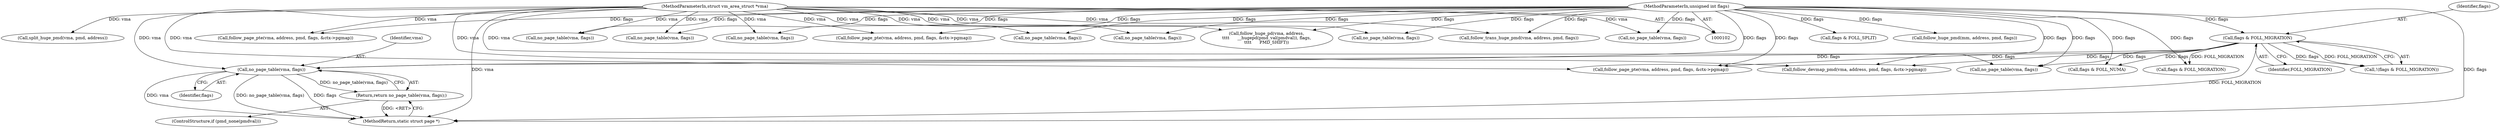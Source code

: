 digraph "0_linux_6b3a707736301c2128ca85ce85fb13f60b5e350a_5@pointer" {
"1000222" [label="(Call,no_page_table(vma, flags))"];
"1000103" [label="(MethodParameterIn,struct vm_area_struct *vma)"];
"1000194" [label="(Call,flags & FOLL_MIGRATION)"];
"1000106" [label="(MethodParameterIn,unsigned int flags)"];
"1000221" [label="(Return,return no_page_table(vma, flags);)"];
"1000275" [label="(Call,no_page_table(vma, flags))"];
"1000169" [label="(Call,follow_huge_pd(vma, address,\n\t\t\t\t      __hugepd(pmd_val(pmdval)), flags,\n\t\t\t\t      PMD_SHIFT))"];
"1000269" [label="(Call,flags & FOLL_NUMA)"];
"1000223" [label="(Identifier,vma)"];
"1000103" [label="(MethodParameterIn,struct vm_area_struct *vma)"];
"1000221" [label="(Return,return no_page_table(vma, flags);)"];
"1000237" [label="(Call,follow_devmap_pmd(vma, address, pmd, flags, &ctx->pgmap))"];
"1000308" [label="(Call,flags & FOLL_MIGRATION)"];
"1000106" [label="(MethodParameterIn,unsigned int flags)"];
"1000198" [label="(Call,no_page_table(vma, flags))"];
"1000194" [label="(Call,flags & FOLL_MIGRATION)"];
"1000224" [label="(Identifier,flags)"];
"1000195" [label="(Identifier,flags)"];
"1000358" [label="(Call,split_huge_pmd(vma, pmd, address))"];
"1000329" [label="(Call,follow_page_pte(vma, address, pmd, flags, &ctx->pgmap))"];
"1000425" [label="(MethodReturn,static struct page *)"];
"1000222" [label="(Call,no_page_table(vma, flags))"];
"1000339" [label="(Call,flags & FOLL_SPLIT)"];
"1000158" [label="(Call,no_page_table(vma, flags))"];
"1000196" [label="(Identifier,FOLL_MIGRATION)"];
"1000390" [label="(Call,no_page_table(vma, flags))"];
"1000133" [label="(Call,no_page_table(vma, flags))"];
"1000218" [label="(ControlStructure,if (pmd_none(pmdval)))"];
"1000398" [label="(Call,follow_page_pte(vma, address, pmd, flags, &ctx->pgmap))"];
"1000258" [label="(Call,follow_page_pte(vma, address, pmd, flags, &ctx->pgmap))"];
"1000293" [label="(Call,no_page_table(vma, flags))"];
"1000312" [label="(Call,no_page_table(vma, flags))"];
"1000148" [label="(Call,follow_huge_pmd(mm, address, pmd, flags))"];
"1000409" [label="(Call,follow_trans_huge_pmd(vma, address, pmd, flags))"];
"1000193" [label="(Call,!(flags & FOLL_MIGRATION))"];
"1000182" [label="(Call,no_page_table(vma, flags))"];
"1000222" -> "1000221"  [label="AST: "];
"1000222" -> "1000224"  [label="CFG: "];
"1000223" -> "1000222"  [label="AST: "];
"1000224" -> "1000222"  [label="AST: "];
"1000221" -> "1000222"  [label="CFG: "];
"1000222" -> "1000425"  [label="DDG: vma"];
"1000222" -> "1000425"  [label="DDG: no_page_table(vma, flags)"];
"1000222" -> "1000425"  [label="DDG: flags"];
"1000222" -> "1000221"  [label="DDG: no_page_table(vma, flags)"];
"1000103" -> "1000222"  [label="DDG: vma"];
"1000194" -> "1000222"  [label="DDG: flags"];
"1000106" -> "1000222"  [label="DDG: flags"];
"1000103" -> "1000102"  [label="AST: "];
"1000103" -> "1000425"  [label="DDG: vma"];
"1000103" -> "1000133"  [label="DDG: vma"];
"1000103" -> "1000158"  [label="DDG: vma"];
"1000103" -> "1000169"  [label="DDG: vma"];
"1000103" -> "1000182"  [label="DDG: vma"];
"1000103" -> "1000198"  [label="DDG: vma"];
"1000103" -> "1000237"  [label="DDG: vma"];
"1000103" -> "1000258"  [label="DDG: vma"];
"1000103" -> "1000275"  [label="DDG: vma"];
"1000103" -> "1000293"  [label="DDG: vma"];
"1000103" -> "1000312"  [label="DDG: vma"];
"1000103" -> "1000329"  [label="DDG: vma"];
"1000103" -> "1000358"  [label="DDG: vma"];
"1000103" -> "1000390"  [label="DDG: vma"];
"1000103" -> "1000398"  [label="DDG: vma"];
"1000103" -> "1000409"  [label="DDG: vma"];
"1000194" -> "1000193"  [label="AST: "];
"1000194" -> "1000196"  [label="CFG: "];
"1000195" -> "1000194"  [label="AST: "];
"1000196" -> "1000194"  [label="AST: "];
"1000193" -> "1000194"  [label="CFG: "];
"1000194" -> "1000425"  [label="DDG: FOLL_MIGRATION"];
"1000194" -> "1000193"  [label="DDG: flags"];
"1000194" -> "1000193"  [label="DDG: FOLL_MIGRATION"];
"1000106" -> "1000194"  [label="DDG: flags"];
"1000194" -> "1000198"  [label="DDG: flags"];
"1000194" -> "1000237"  [label="DDG: flags"];
"1000194" -> "1000258"  [label="DDG: flags"];
"1000194" -> "1000269"  [label="DDG: flags"];
"1000194" -> "1000308"  [label="DDG: FOLL_MIGRATION"];
"1000106" -> "1000102"  [label="AST: "];
"1000106" -> "1000425"  [label="DDG: flags"];
"1000106" -> "1000133"  [label="DDG: flags"];
"1000106" -> "1000148"  [label="DDG: flags"];
"1000106" -> "1000158"  [label="DDG: flags"];
"1000106" -> "1000169"  [label="DDG: flags"];
"1000106" -> "1000182"  [label="DDG: flags"];
"1000106" -> "1000198"  [label="DDG: flags"];
"1000106" -> "1000237"  [label="DDG: flags"];
"1000106" -> "1000258"  [label="DDG: flags"];
"1000106" -> "1000269"  [label="DDG: flags"];
"1000106" -> "1000275"  [label="DDG: flags"];
"1000106" -> "1000293"  [label="DDG: flags"];
"1000106" -> "1000308"  [label="DDG: flags"];
"1000106" -> "1000312"  [label="DDG: flags"];
"1000106" -> "1000329"  [label="DDG: flags"];
"1000106" -> "1000339"  [label="DDG: flags"];
"1000106" -> "1000390"  [label="DDG: flags"];
"1000106" -> "1000398"  [label="DDG: flags"];
"1000106" -> "1000409"  [label="DDG: flags"];
"1000221" -> "1000218"  [label="AST: "];
"1000425" -> "1000221"  [label="CFG: "];
"1000221" -> "1000425"  [label="DDG: <RET>"];
}
